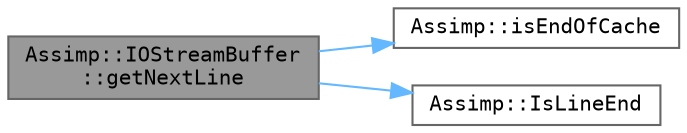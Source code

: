 digraph "Assimp::IOStreamBuffer::getNextLine"
{
 // LATEX_PDF_SIZE
  bgcolor="transparent";
  edge [fontname=Terminal,fontsize=10,labelfontname=Helvetica,labelfontsize=10];
  node [fontname=Terminal,fontsize=10,shape=box,height=0.2,width=0.4];
  rankdir="LR";
  Node1 [label="Assimp::IOStreamBuffer\l::getNextLine",height=0.2,width=0.4,color="gray40", fillcolor="grey60", style="filled", fontcolor="black",tooltip="Will read the next line ascii or binary end line char."];
  Node1 -> Node2 [color="steelblue1",style="solid"];
  Node2 [label="Assimp::isEndOfCache",height=0.2,width=0.4,color="grey40", fillcolor="white", style="filled",URL="$namespace_assimp.html#a35ef4d4a311ee5dfe8e0d4f0ebefab9c",tooltip=" "];
  Node1 -> Node3 [color="steelblue1",style="solid"];
  Node3 [label="Assimp::IsLineEnd",height=0.2,width=0.4,color="grey40", fillcolor="white", style="filled",URL="$namespace_assimp.html#a99092e9b63e3e8bb88dc63e141d7157f",tooltip=" "];
}

